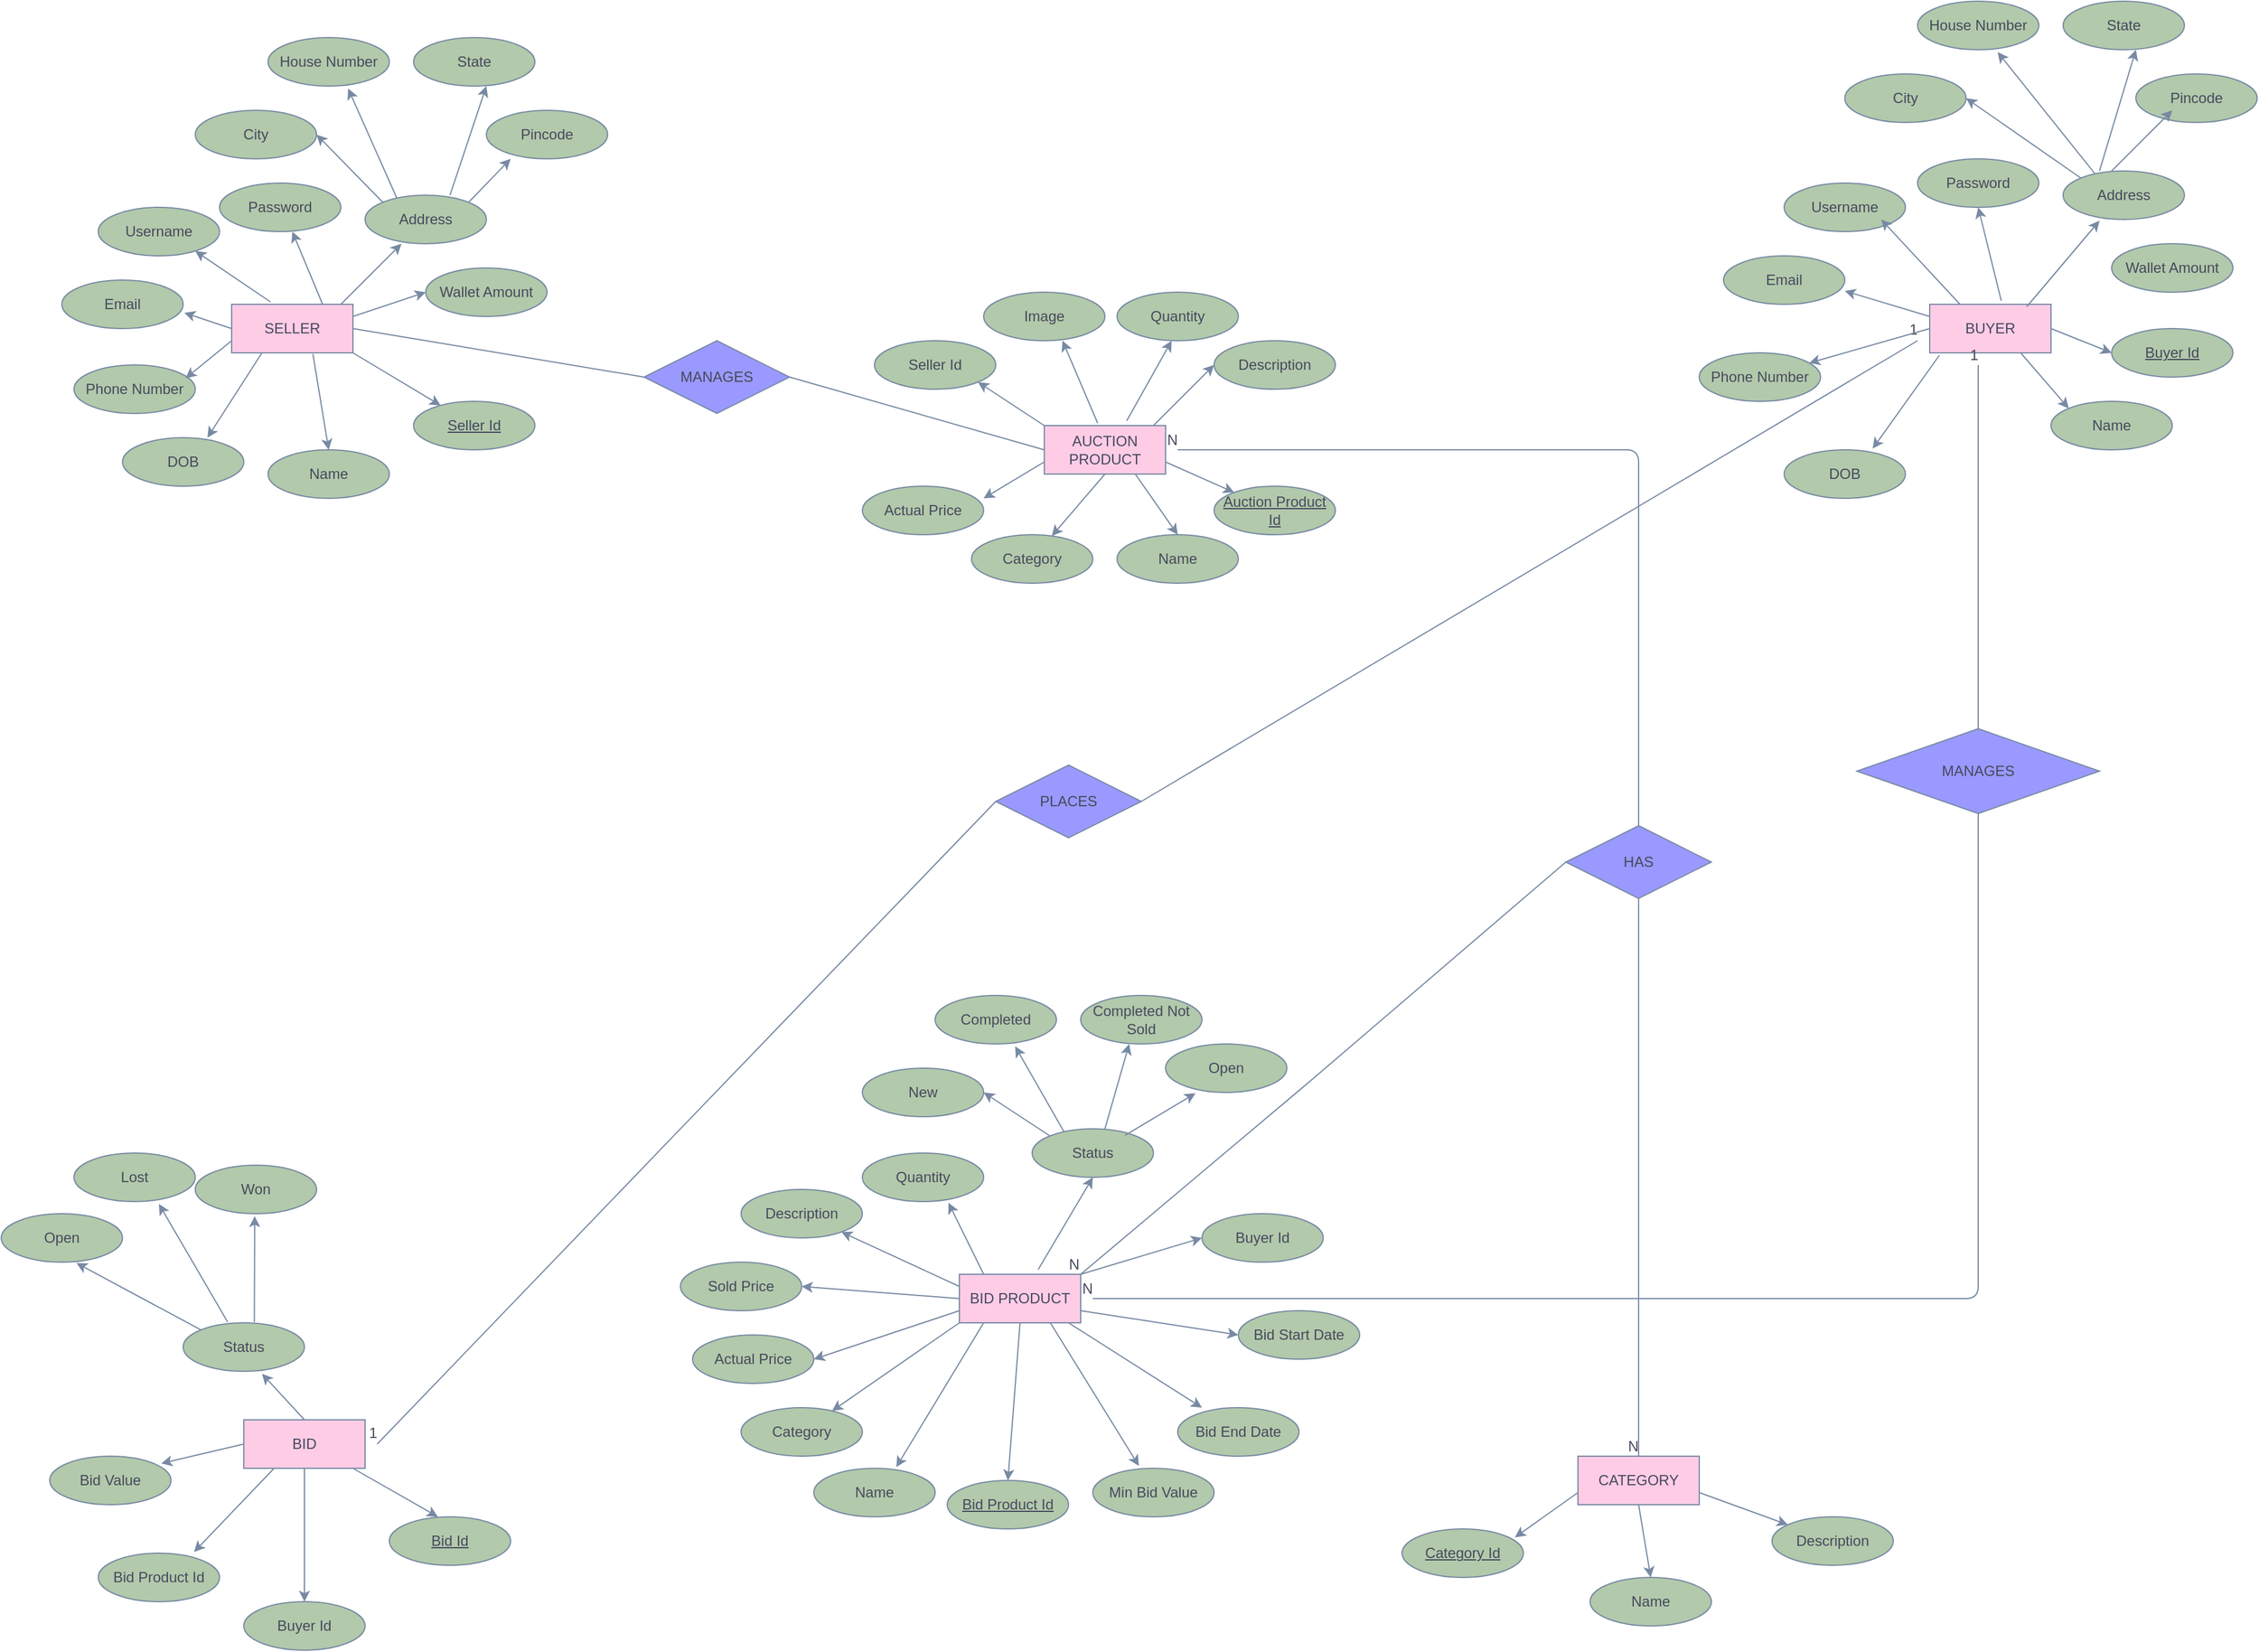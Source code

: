 <mxfile version="13.7.9" type="device"><diagram id="xV_TQxiCGjdEeiXR3uKN" name="Page-1"><mxGraphModel dx="2893" dy="2600" grid="1" gridSize="10" guides="1" tooltips="1" connect="1" arrows="1" fold="1" page="1" pageScale="1" pageWidth="850" pageHeight="1100" math="0" shadow="0"><root><mxCell id="0"/><mxCell id="1" parent="0"/><mxCell id="6qduUllvhGyBn0qqhNt3-1" style="edgeStyle=orthogonalEdgeStyle;orthogonalLoop=1;jettySize=auto;html=1;exitX=0.5;exitY=1;exitDx=0;exitDy=0;strokeColor=#788AA3;fontColor=#46495D;" parent="1" edge="1"><mxGeometry relative="1" as="geometry"><mxPoint x="390" y="100" as="sourcePoint"/><mxPoint x="390" y="100" as="targetPoint"/></mxGeometry></mxCell><mxCell id="-B9w-OdtEy978ImY3qJP-1" value="SELLER" style="whiteSpace=wrap;html=1;align=center;fillColor=#FFCCE6;strokeColor=#788AA3;fontColor=#46495D;" parent="1" vertex="1"><mxGeometry x="210" y="120" width="100" height="40" as="geometry"/></mxCell><mxCell id="-B9w-OdtEy978ImY3qJP-6" value="Seller Id" style="ellipse;whiteSpace=wrap;html=1;align=center;fontStyle=4;fillColor=#B2C9AB;strokeColor=#788AA3;fontColor=#46495D;" parent="1" vertex="1"><mxGeometry x="360" y="200" width="100" height="40" as="geometry"/></mxCell><mxCell id="-B9w-OdtEy978ImY3qJP-7" value="Name" style="ellipse;whiteSpace=wrap;html=1;align=center;fillColor=#B2C9AB;strokeColor=#788AA3;fontColor=#46495D;" parent="1" vertex="1"><mxGeometry x="240" y="240" width="100" height="40" as="geometry"/></mxCell><mxCell id="-B9w-OdtEy978ImY3qJP-8" value="DOB" style="ellipse;whiteSpace=wrap;html=1;align=center;fillColor=#B2C9AB;strokeColor=#788AA3;fontColor=#46495D;" parent="1" vertex="1"><mxGeometry x="120" y="230" width="100" height="40" as="geometry"/></mxCell><mxCell id="-B9w-OdtEy978ImY3qJP-10" value="Username" style="ellipse;whiteSpace=wrap;html=1;align=center;fillColor=#B2C9AB;strokeColor=#788AA3;fontColor=#46495D;" parent="1" vertex="1"><mxGeometry x="100" y="40" width="100" height="40" as="geometry"/></mxCell><mxCell id="-B9w-OdtEy978ImY3qJP-11" value="Password" style="ellipse;whiteSpace=wrap;html=1;align=center;fillColor=#B2C9AB;strokeColor=#788AA3;fontColor=#46495D;" parent="1" vertex="1"><mxGeometry x="200" y="20" width="100" height="40" as="geometry"/></mxCell><mxCell id="-B9w-OdtEy978ImY3qJP-12" value="Address" style="ellipse;whiteSpace=wrap;html=1;align=center;fillColor=#B2C9AB;strokeColor=#788AA3;fontColor=#46495D;" parent="1" vertex="1"><mxGeometry x="320" y="30" width="100" height="40" as="geometry"/></mxCell><mxCell id="-B9w-OdtEy978ImY3qJP-14" value="Phone Number" style="ellipse;whiteSpace=wrap;html=1;align=center;fillColor=#B2C9AB;strokeColor=#788AA3;fontColor=#46495D;" parent="1" vertex="1"><mxGeometry x="80" y="170" width="100" height="40" as="geometry"/></mxCell><mxCell id="-B9w-OdtEy978ImY3qJP-15" value="Email" style="ellipse;whiteSpace=wrap;html=1;align=center;fillColor=#B2C9AB;strokeColor=#788AA3;fontColor=#46495D;" parent="1" vertex="1"><mxGeometry x="70" y="100" width="100" height="40" as="geometry"/></mxCell><mxCell id="-B9w-OdtEy978ImY3qJP-16" value="Wallet Amount" style="ellipse;whiteSpace=wrap;html=1;align=center;fillColor=#B2C9AB;strokeColor=#788AA3;fontColor=#46495D;" parent="1" vertex="1"><mxGeometry x="370" y="90" width="100" height="40" as="geometry"/></mxCell><mxCell id="-B9w-OdtEy978ImY3qJP-17" value="House Number" style="ellipse;whiteSpace=wrap;html=1;align=center;fillColor=#B2C9AB;strokeColor=#788AA3;fontColor=#46495D;" parent="1" vertex="1"><mxGeometry x="240" y="-100" width="100" height="40" as="geometry"/></mxCell><mxCell id="-B9w-OdtEy978ImY3qJP-18" value="State" style="ellipse;whiteSpace=wrap;html=1;align=center;fillColor=#B2C9AB;strokeColor=#788AA3;fontColor=#46495D;" parent="1" vertex="1"><mxGeometry x="360" y="-100" width="100" height="40" as="geometry"/></mxCell><mxCell id="-B9w-OdtEy978ImY3qJP-19" value="City" style="ellipse;whiteSpace=wrap;html=1;align=center;fillColor=#B2C9AB;strokeColor=#788AA3;fontColor=#46495D;" parent="1" vertex="1"><mxGeometry x="180" y="-40" width="100" height="40" as="geometry"/></mxCell><mxCell id="-B9w-OdtEy978ImY3qJP-20" value="Pincode" style="ellipse;whiteSpace=wrap;html=1;align=center;fillColor=#B2C9AB;strokeColor=#788AA3;fontColor=#46495D;" parent="1" vertex="1"><mxGeometry x="420" y="-40" width="100" height="40" as="geometry"/></mxCell><mxCell id="-B9w-OdtEy978ImY3qJP-30" value="" style="endArrow=classic;html=1;exitX=1;exitY=0;exitDx=0;exitDy=0;strokeColor=#788AA3;fontColor=#46495D;" parent="1" edge="1" source="-B9w-OdtEy978ImY3qJP-12"><mxGeometry width="50" height="50" relative="1" as="geometry"><mxPoint x="400" y="40" as="sourcePoint"/><mxPoint x="440" as="targetPoint"/></mxGeometry></mxCell><mxCell id="-B9w-OdtEy978ImY3qJP-31" value="" style="endArrow=classic;html=1;strokeColor=#788AA3;fontColor=#46495D;" parent="1" edge="1"><mxGeometry width="50" height="50" relative="1" as="geometry"><mxPoint x="390" y="30" as="sourcePoint"/><mxPoint x="420" y="-60" as="targetPoint"/></mxGeometry></mxCell><mxCell id="-B9w-OdtEy978ImY3qJP-32" value="" style="endArrow=classic;html=1;exitX=0.26;exitY=0.05;exitDx=0;exitDy=0;exitPerimeter=0;entryX=0.66;entryY=1.05;entryDx=0;entryDy=0;entryPerimeter=0;strokeColor=#788AA3;fontColor=#46495D;" parent="1" source="-B9w-OdtEy978ImY3qJP-12" target="-B9w-OdtEy978ImY3qJP-17" edge="1"><mxGeometry width="50" height="50" relative="1" as="geometry"><mxPoint x="330" y="40" as="sourcePoint"/><mxPoint x="380" y="-10" as="targetPoint"/></mxGeometry></mxCell><mxCell id="-B9w-OdtEy978ImY3qJP-34" value="" style="endArrow=classic;html=1;exitX=0;exitY=0;exitDx=0;exitDy=0;entryX=1;entryY=0.5;entryDx=0;entryDy=0;strokeColor=#788AA3;fontColor=#46495D;" parent="1" source="-B9w-OdtEy978ImY3qJP-12" target="-B9w-OdtEy978ImY3qJP-19" edge="1"><mxGeometry width="50" height="50" relative="1" as="geometry"><mxPoint x="270" y="70" as="sourcePoint"/><mxPoint x="320" y="20" as="targetPoint"/></mxGeometry></mxCell><mxCell id="-B9w-OdtEy978ImY3qJP-197" style="edgeStyle=orthogonalEdgeStyle;orthogonalLoop=1;jettySize=auto;html=1;exitX=0.5;exitY=1;exitDx=0;exitDy=0;strokeColor=#788AA3;fontColor=#46495D;" parent="1" edge="1"><mxGeometry relative="1" as="geometry"><mxPoint x="1030" y="150" as="sourcePoint"/><mxPoint x="1030" y="150" as="targetPoint"/></mxGeometry></mxCell><mxCell id="-B9w-OdtEy978ImY3qJP-198" value="AUCTION PRODUCT" style="whiteSpace=wrap;html=1;align=center;fillColor=#FFCCE6;strokeColor=#788AA3;fontColor=#46495D;" parent="1" vertex="1"><mxGeometry x="880" y="220" width="100" height="40" as="geometry"/></mxCell><mxCell id="-B9w-OdtEy978ImY3qJP-203" value="Auction Product Id" style="ellipse;whiteSpace=wrap;html=1;align=center;fontStyle=4;fillColor=#B2C9AB;strokeColor=#788AA3;fontColor=#46495D;" parent="1" vertex="1"><mxGeometry x="1020" y="270" width="100" height="40" as="geometry"/></mxCell><mxCell id="-B9w-OdtEy978ImY3qJP-204" value="Name" style="ellipse;whiteSpace=wrap;html=1;align=center;fillColor=#B2C9AB;strokeColor=#788AA3;fontColor=#46495D;" parent="1" vertex="1"><mxGeometry x="940" y="310" width="100" height="40" as="geometry"/></mxCell><mxCell id="-B9w-OdtEy978ImY3qJP-205" value="Category" style="ellipse;whiteSpace=wrap;html=1;align=center;fillColor=#B2C9AB;strokeColor=#788AA3;fontColor=#46495D;" parent="1" vertex="1"><mxGeometry x="820" y="310" width="100" height="40" as="geometry"/></mxCell><mxCell id="-B9w-OdtEy978ImY3qJP-206" value="Image" style="ellipse;whiteSpace=wrap;html=1;align=center;fillColor=#B2C9AB;strokeColor=#788AA3;fontColor=#46495D;" parent="1" vertex="1"><mxGeometry x="830" y="110" width="100" height="40" as="geometry"/></mxCell><mxCell id="-B9w-OdtEy978ImY3qJP-207" value="Quantity" style="ellipse;whiteSpace=wrap;html=1;align=center;fillColor=#B2C9AB;strokeColor=#788AA3;fontColor=#46495D;" parent="1" vertex="1"><mxGeometry x="940" y="110" width="100" height="40" as="geometry"/></mxCell><mxCell id="-B9w-OdtEy978ImY3qJP-208" value="Description" style="ellipse;whiteSpace=wrap;html=1;align=center;fillColor=#B2C9AB;strokeColor=#788AA3;fontColor=#46495D;" parent="1" vertex="1"><mxGeometry x="1020" y="150" width="100" height="40" as="geometry"/></mxCell><mxCell id="-B9w-OdtEy978ImY3qJP-209" value="Actual Price" style="ellipse;whiteSpace=wrap;html=1;align=center;fillColor=#B2C9AB;strokeColor=#788AA3;fontColor=#46495D;" parent="1" vertex="1"><mxGeometry x="730" y="270" width="100" height="40" as="geometry"/></mxCell><mxCell id="-B9w-OdtEy978ImY3qJP-210" value="Seller Id" style="ellipse;whiteSpace=wrap;html=1;align=center;fillColor=#B2C9AB;strokeColor=#788AA3;fontColor=#46495D;" parent="1" vertex="1"><mxGeometry x="740" y="150" width="100" height="40" as="geometry"/></mxCell><mxCell id="-B9w-OdtEy978ImY3qJP-266" style="edgeStyle=orthogonalEdgeStyle;orthogonalLoop=1;jettySize=auto;html=1;exitX=0.5;exitY=1;exitDx=0;exitDy=0;strokeColor=#788AA3;fontColor=#46495D;" parent="1" edge="1"><mxGeometry relative="1" as="geometry"><mxPoint x="340" y="970" as="sourcePoint"/><mxPoint x="340" y="970" as="targetPoint"/></mxGeometry></mxCell><mxCell id="-B9w-OdtEy978ImY3qJP-267" value="BID" style="whiteSpace=wrap;html=1;align=center;fillColor=#FFCCE6;strokeColor=#788AA3;fontColor=#46495D;" parent="1" vertex="1"><mxGeometry x="220" y="1040" width="100" height="40" as="geometry"/></mxCell><mxCell id="-B9w-OdtEy978ImY3qJP-272" value="Bid Id" style="ellipse;whiteSpace=wrap;html=1;align=center;fontStyle=4;fillColor=#B2C9AB;strokeColor=#788AA3;fontColor=#46495D;" parent="1" vertex="1"><mxGeometry x="340" y="1120" width="100" height="40" as="geometry"/></mxCell><mxCell id="-B9w-OdtEy978ImY3qJP-273" value="Buyer Id" style="ellipse;whiteSpace=wrap;html=1;align=center;fillColor=#B2C9AB;strokeColor=#788AA3;fontColor=#46495D;" parent="1" vertex="1"><mxGeometry x="220" y="1190" width="100" height="40" as="geometry"/></mxCell><mxCell id="-B9w-OdtEy978ImY3qJP-274" value="Bid Product Id" style="ellipse;whiteSpace=wrap;html=1;align=center;fillColor=#B2C9AB;strokeColor=#788AA3;fontColor=#46495D;" parent="1" vertex="1"><mxGeometry x="100" y="1150" width="100" height="40" as="geometry"/></mxCell><mxCell id="-B9w-OdtEy978ImY3qJP-277" value="Status" style="ellipse;whiteSpace=wrap;html=1;align=center;fillColor=#B2C9AB;strokeColor=#788AA3;fontColor=#46495D;" parent="1" vertex="1"><mxGeometry x="170" y="960" width="100" height="40" as="geometry"/></mxCell><mxCell id="-B9w-OdtEy978ImY3qJP-278" value="Bid Value" style="ellipse;whiteSpace=wrap;html=1;align=center;fillColor=#B2C9AB;strokeColor=#788AA3;fontColor=#46495D;" parent="1" vertex="1"><mxGeometry x="60" y="1070" width="100" height="40" as="geometry"/></mxCell><mxCell id="-B9w-OdtEy978ImY3qJP-281" value="Lost" style="ellipse;whiteSpace=wrap;html=1;align=center;fillColor=#B2C9AB;strokeColor=#788AA3;fontColor=#46495D;" parent="1" vertex="1"><mxGeometry x="80" y="820" width="100" height="40" as="geometry"/></mxCell><mxCell id="-B9w-OdtEy978ImY3qJP-282" value="Won" style="ellipse;whiteSpace=wrap;html=1;align=center;fillColor=#B2C9AB;strokeColor=#788AA3;fontColor=#46495D;" parent="1" vertex="1"><mxGeometry x="180" y="830" width="100" height="40" as="geometry"/></mxCell><mxCell id="-B9w-OdtEy978ImY3qJP-283" value="Open" style="ellipse;whiteSpace=wrap;html=1;align=center;fillColor=#B2C9AB;strokeColor=#788AA3;fontColor=#46495D;" parent="1" vertex="1"><mxGeometry x="20" y="870" width="100" height="40" as="geometry"/></mxCell><mxCell id="-B9w-OdtEy978ImY3qJP-286" value="" style="endArrow=classic;html=1;exitX=0.587;exitY=-0.017;exitDx=0;exitDy=0;exitPerimeter=0;strokeColor=#788AA3;fontColor=#46495D;" parent="1" source="-B9w-OdtEy978ImY3qJP-277" edge="1"><mxGeometry width="50" height="50" relative="1" as="geometry"><mxPoint x="170" y="960" as="sourcePoint"/><mxPoint x="229" y="872" as="targetPoint"/></mxGeometry></mxCell><mxCell id="-B9w-OdtEy978ImY3qJP-287" value="" style="endArrow=classic;html=1;exitX=0.367;exitY=-0.017;exitDx=0;exitDy=0;exitPerimeter=0;entryX=0.7;entryY=1.05;entryDx=0;entryDy=0;entryPerimeter=0;strokeColor=#788AA3;fontColor=#46495D;" parent="1" source="-B9w-OdtEy978ImY3qJP-277" target="-B9w-OdtEy978ImY3qJP-281" edge="1"><mxGeometry width="50" height="50" relative="1" as="geometry"><mxPoint x="280" y="910" as="sourcePoint"/><mxPoint x="136" y="862" as="targetPoint"/><Array as="points"/></mxGeometry></mxCell><mxCell id="-B9w-OdtEy978ImY3qJP-288" value="" style="endArrow=classic;html=1;exitX=0;exitY=0;exitDx=0;exitDy=0;entryX=0.62;entryY=1.017;entryDx=0;entryDy=0;entryPerimeter=0;strokeColor=#788AA3;fontColor=#46495D;" parent="1" source="-B9w-OdtEy978ImY3qJP-277" target="-B9w-OdtEy978ImY3qJP-283" edge="1"><mxGeometry width="50" height="50" relative="1" as="geometry"><mxPoint x="220" y="940" as="sourcePoint"/><mxPoint x="270" y="890" as="targetPoint"/></mxGeometry></mxCell><mxCell id="-B9w-OdtEy978ImY3qJP-289" style="edgeStyle=orthogonalEdgeStyle;orthogonalLoop=1;jettySize=auto;html=1;exitX=0.5;exitY=1;exitDx=0;exitDy=0;strokeColor=#788AA3;fontColor=#46495D;" parent="1" edge="1"><mxGeometry relative="1" as="geometry"><mxPoint x="940" y="890" as="sourcePoint"/><mxPoint x="940" y="890" as="targetPoint"/></mxGeometry></mxCell><mxCell id="-B9w-OdtEy978ImY3qJP-290" value="BID PRODUCT" style="whiteSpace=wrap;html=1;align=center;fillColor=#FFCCE6;strokeColor=#788AA3;fontColor=#46495D;" parent="1" vertex="1"><mxGeometry x="810" y="920" width="100" height="40" as="geometry"/></mxCell><mxCell id="-B9w-OdtEy978ImY3qJP-292" value="Bid End Date" style="ellipse;whiteSpace=wrap;html=1;align=center;fillColor=#B2C9AB;strokeColor=#788AA3;fontColor=#46495D;" parent="1" vertex="1"><mxGeometry x="990" y="1030" width="100" height="40" as="geometry"/></mxCell><mxCell id="-B9w-OdtEy978ImY3qJP-294" value="Bid Start Date" style="ellipse;whiteSpace=wrap;html=1;align=center;fillColor=#B2C9AB;strokeColor=#788AA3;fontColor=#46495D;" parent="1" vertex="1"><mxGeometry x="1040" y="950" width="100" height="40" as="geometry"/></mxCell><mxCell id="-B9w-OdtEy978ImY3qJP-295" value="Bid Product Id" style="ellipse;whiteSpace=wrap;html=1;align=center;fontStyle=4;fillColor=#B2C9AB;strokeColor=#788AA3;fontColor=#46495D;" parent="1" vertex="1"><mxGeometry x="800" y="1090" width="100" height="40" as="geometry"/></mxCell><mxCell id="-B9w-OdtEy978ImY3qJP-296" value="Name" style="ellipse;whiteSpace=wrap;html=1;align=center;fillColor=#B2C9AB;strokeColor=#788AA3;fontColor=#46495D;" parent="1" vertex="1"><mxGeometry x="690" y="1080" width="100" height="40" as="geometry"/></mxCell><mxCell id="-B9w-OdtEy978ImY3qJP-297" value="Category" style="ellipse;whiteSpace=wrap;html=1;align=center;fillColor=#B2C9AB;strokeColor=#788AA3;fontColor=#46495D;" parent="1" vertex="1"><mxGeometry x="630" y="1030" width="100" height="40" as="geometry"/></mxCell><mxCell id="-B9w-OdtEy978ImY3qJP-298" value="Description" style="ellipse;whiteSpace=wrap;html=1;align=center;fillColor=#B2C9AB;strokeColor=#788AA3;fontColor=#46495D;" parent="1" vertex="1"><mxGeometry x="630" y="850" width="100" height="40" as="geometry"/></mxCell><mxCell id="-B9w-OdtEy978ImY3qJP-299" value="Quantity" style="ellipse;whiteSpace=wrap;html=1;align=center;fillColor=#B2C9AB;strokeColor=#788AA3;fontColor=#46495D;" parent="1" vertex="1"><mxGeometry x="730" y="820" width="100" height="40" as="geometry"/></mxCell><mxCell id="-B9w-OdtEy978ImY3qJP-300" value="Status" style="ellipse;whiteSpace=wrap;html=1;align=center;fillColor=#B2C9AB;strokeColor=#788AA3;fontColor=#46495D;" parent="1" vertex="1"><mxGeometry x="870" y="800" width="100" height="40" as="geometry"/></mxCell><mxCell id="-B9w-OdtEy978ImY3qJP-301" value="Actual Price" style="ellipse;whiteSpace=wrap;html=1;align=center;fillColor=#B2C9AB;strokeColor=#788AA3;fontColor=#46495D;" parent="1" vertex="1"><mxGeometry x="590" y="970" width="100" height="40" as="geometry"/></mxCell><mxCell id="-B9w-OdtEy978ImY3qJP-302" value="Sold Price" style="ellipse;whiteSpace=wrap;html=1;align=center;fillColor=#B2C9AB;strokeColor=#788AA3;fontColor=#46495D;" parent="1" vertex="1"><mxGeometry x="580" y="910" width="100" height="40" as="geometry"/></mxCell><mxCell id="-B9w-OdtEy978ImY3qJP-303" value="Buyer Id" style="ellipse;whiteSpace=wrap;html=1;align=center;fillColor=#B2C9AB;strokeColor=#788AA3;fontColor=#46495D;" parent="1" vertex="1"><mxGeometry x="1010" y="870" width="100" height="40" as="geometry"/></mxCell><mxCell id="-B9w-OdtEy978ImY3qJP-304" value="Completed" style="ellipse;whiteSpace=wrap;html=1;align=center;fillColor=#B2C9AB;strokeColor=#788AA3;fontColor=#46495D;" parent="1" vertex="1"><mxGeometry x="790" y="690" width="100" height="40" as="geometry"/></mxCell><mxCell id="-B9w-OdtEy978ImY3qJP-305" value="Completed Not Sold" style="ellipse;whiteSpace=wrap;html=1;align=center;fillColor=#B2C9AB;strokeColor=#788AA3;fontColor=#46495D;" parent="1" vertex="1"><mxGeometry x="910" y="690" width="100" height="40" as="geometry"/></mxCell><mxCell id="-B9w-OdtEy978ImY3qJP-306" value="New" style="ellipse;whiteSpace=wrap;html=1;align=center;fillColor=#B2C9AB;strokeColor=#788AA3;fontColor=#46495D;" parent="1" vertex="1"><mxGeometry x="730" y="750" width="100" height="40" as="geometry"/></mxCell><mxCell id="-B9w-OdtEy978ImY3qJP-307" value="Open" style="ellipse;whiteSpace=wrap;html=1;align=center;fillColor=#B2C9AB;strokeColor=#788AA3;fontColor=#46495D;" parent="1" vertex="1"><mxGeometry x="980" y="730" width="100" height="40" as="geometry"/></mxCell><mxCell id="-B9w-OdtEy978ImY3qJP-310" value="" style="endArrow=classic;html=1;exitX=0.26;exitY=0.05;exitDx=0;exitDy=0;exitPerimeter=0;entryX=0.66;entryY=1.05;entryDx=0;entryDy=0;entryPerimeter=0;strokeColor=#788AA3;fontColor=#46495D;" parent="1" source="-B9w-OdtEy978ImY3qJP-300" target="-B9w-OdtEy978ImY3qJP-304" edge="1"><mxGeometry width="50" height="50" relative="1" as="geometry"><mxPoint x="880" y="830" as="sourcePoint"/><mxPoint x="930" y="780" as="targetPoint"/></mxGeometry></mxCell><mxCell id="-B9w-OdtEy978ImY3qJP-311" value="" style="endArrow=classic;html=1;exitX=0;exitY=0;exitDx=0;exitDy=0;entryX=1;entryY=0.5;entryDx=0;entryDy=0;strokeColor=#788AA3;fontColor=#46495D;" parent="1" source="-B9w-OdtEy978ImY3qJP-300" target="-B9w-OdtEy978ImY3qJP-306" edge="1"><mxGeometry width="50" height="50" relative="1" as="geometry"><mxPoint x="820" y="860" as="sourcePoint"/><mxPoint x="870" y="810" as="targetPoint"/></mxGeometry></mxCell><mxCell id="-B9w-OdtEy978ImY3qJP-335" style="edgeStyle=orthogonalEdgeStyle;orthogonalLoop=1;jettySize=auto;html=1;exitX=0.5;exitY=1;exitDx=0;exitDy=0;strokeColor=#788AA3;fontColor=#46495D;" parent="1" edge="1"><mxGeometry relative="1" as="geometry"><mxPoint x="1680" y="900" as="sourcePoint"/><mxPoint x="1680" y="900" as="targetPoint"/></mxGeometry></mxCell><mxCell id="-B9w-OdtEy978ImY3qJP-336" value="CATEGORY" style="whiteSpace=wrap;html=1;align=center;fillColor=#FFCCE6;strokeColor=#788AA3;fontColor=#46495D;" parent="1" vertex="1"><mxGeometry x="1320" y="1070" width="100" height="40" as="geometry"/></mxCell><mxCell id="-B9w-OdtEy978ImY3qJP-341" value="Category Id" style="ellipse;whiteSpace=wrap;html=1;align=center;fontStyle=4;fillColor=#B2C9AB;strokeColor=#788AA3;fontColor=#46495D;" parent="1" vertex="1"><mxGeometry x="1175" y="1130" width="100" height="40" as="geometry"/></mxCell><mxCell id="-B9w-OdtEy978ImY3qJP-342" value="Name" style="ellipse;whiteSpace=wrap;html=1;align=center;fillColor=#B2C9AB;strokeColor=#788AA3;fontColor=#46495D;" parent="1" vertex="1"><mxGeometry x="1330" y="1170" width="100" height="40" as="geometry"/></mxCell><mxCell id="-B9w-OdtEy978ImY3qJP-343" value="Description" style="ellipse;whiteSpace=wrap;html=1;align=center;fillColor=#B2C9AB;strokeColor=#788AA3;fontColor=#46495D;" parent="1" vertex="1"><mxGeometry x="1480" y="1120" width="100" height="40" as="geometry"/></mxCell><mxCell id="-B9w-OdtEy978ImY3qJP-473" style="edgeStyle=orthogonalEdgeStyle;orthogonalLoop=1;jettySize=auto;html=1;exitX=0.5;exitY=1;exitDx=0;exitDy=0;strokeColor=#788AA3;fontColor=#46495D;" parent="1" edge="1"><mxGeometry relative="1" as="geometry"><mxPoint x="1750" y="70" as="sourcePoint"/><mxPoint x="1750" y="70" as="targetPoint"/></mxGeometry></mxCell><mxCell id="-B9w-OdtEy978ImY3qJP-474" value="BUYER" style="whiteSpace=wrap;html=1;align=center;fillColor=#FFCCE6;strokeColor=#788AA3;fontColor=#46495D;" parent="1" vertex="1"><mxGeometry x="1610" y="120" width="100" height="40" as="geometry"/></mxCell><mxCell id="-B9w-OdtEy978ImY3qJP-479" value="Buyer Id" style="ellipse;whiteSpace=wrap;html=1;align=center;fontStyle=4;fillColor=#B2C9AB;strokeColor=#788AA3;fontColor=#46495D;" parent="1" vertex="1"><mxGeometry x="1760" y="140" width="100" height="40" as="geometry"/></mxCell><mxCell id="-B9w-OdtEy978ImY3qJP-480" value="Name" style="ellipse;whiteSpace=wrap;html=1;align=center;fillColor=#B2C9AB;strokeColor=#788AA3;fontColor=#46495D;" parent="1" vertex="1"><mxGeometry x="1710" y="200" width="100" height="40" as="geometry"/></mxCell><mxCell id="-B9w-OdtEy978ImY3qJP-481" value="DOB" style="ellipse;whiteSpace=wrap;html=1;align=center;fillColor=#B2C9AB;strokeColor=#788AA3;fontColor=#46495D;" parent="1" vertex="1"><mxGeometry x="1490" y="240" width="100" height="40" as="geometry"/></mxCell><mxCell id="-B9w-OdtEy978ImY3qJP-482" value="Username" style="ellipse;whiteSpace=wrap;html=1;align=center;fillColor=#B2C9AB;strokeColor=#788AA3;fontColor=#46495D;" parent="1" vertex="1"><mxGeometry x="1490" y="20" width="100" height="40" as="geometry"/></mxCell><mxCell id="-B9w-OdtEy978ImY3qJP-483" value="Password" style="ellipse;whiteSpace=wrap;html=1;align=center;fillColor=#B2C9AB;strokeColor=#788AA3;fontColor=#46495D;" parent="1" vertex="1"><mxGeometry x="1600" width="100" height="40" as="geometry"/></mxCell><mxCell id="-B9w-OdtEy978ImY3qJP-484" value="Address" style="ellipse;whiteSpace=wrap;html=1;align=center;fillColor=#B2C9AB;strokeColor=#788AA3;fontColor=#46495D;" parent="1" vertex="1"><mxGeometry x="1720" y="10" width="100" height="40" as="geometry"/></mxCell><mxCell id="-B9w-OdtEy978ImY3qJP-485" value="Phone Number" style="ellipse;whiteSpace=wrap;html=1;align=center;fillColor=#B2C9AB;strokeColor=#788AA3;fontColor=#46495D;" parent="1" vertex="1"><mxGeometry x="1420" y="160" width="100" height="40" as="geometry"/></mxCell><mxCell id="-B9w-OdtEy978ImY3qJP-486" value="Email" style="ellipse;whiteSpace=wrap;html=1;align=center;fillColor=#B2C9AB;strokeColor=#788AA3;fontColor=#46495D;" parent="1" vertex="1"><mxGeometry x="1440" y="80" width="100" height="40" as="geometry"/></mxCell><mxCell id="-B9w-OdtEy978ImY3qJP-487" value="Wallet Amount" style="ellipse;whiteSpace=wrap;html=1;align=center;fillColor=#B2C9AB;strokeColor=#788AA3;fontColor=#46495D;" parent="1" vertex="1"><mxGeometry x="1760" y="70" width="100" height="40" as="geometry"/></mxCell><mxCell id="-B9w-OdtEy978ImY3qJP-488" value="House Number" style="ellipse;whiteSpace=wrap;html=1;align=center;fillColor=#B2C9AB;strokeColor=#788AA3;fontColor=#46495D;" parent="1" vertex="1"><mxGeometry x="1600" y="-130" width="100" height="40" as="geometry"/></mxCell><mxCell id="-B9w-OdtEy978ImY3qJP-489" value="State" style="ellipse;whiteSpace=wrap;html=1;align=center;fillColor=#B2C9AB;strokeColor=#788AA3;fontColor=#46495D;" parent="1" vertex="1"><mxGeometry x="1720" y="-130" width="100" height="40" as="geometry"/></mxCell><mxCell id="-B9w-OdtEy978ImY3qJP-490" value="City" style="ellipse;whiteSpace=wrap;html=1;align=center;fillColor=#B2C9AB;strokeColor=#788AA3;fontColor=#46495D;" parent="1" vertex="1"><mxGeometry x="1540" y="-70" width="100" height="40" as="geometry"/></mxCell><mxCell id="-B9w-OdtEy978ImY3qJP-491" value="Pincode" style="ellipse;whiteSpace=wrap;html=1;align=center;fillColor=#B2C9AB;strokeColor=#788AA3;fontColor=#46495D;" parent="1" vertex="1"><mxGeometry x="1780" y="-70" width="100" height="40" as="geometry"/></mxCell><mxCell id="-B9w-OdtEy978ImY3qJP-492" value="" style="endArrow=classic;html=1;strokeColor=#788AA3;fontColor=#46495D;" parent="1" edge="1"><mxGeometry width="50" height="50" relative="1" as="geometry"><mxPoint x="1760" y="10" as="sourcePoint"/><mxPoint x="1810" y="-40" as="targetPoint"/></mxGeometry></mxCell><mxCell id="-B9w-OdtEy978ImY3qJP-493" value="" style="endArrow=classic;html=1;strokeColor=#788AA3;fontColor=#46495D;" parent="1" edge="1"><mxGeometry width="50" height="50" relative="1" as="geometry"><mxPoint x="1750" y="10" as="sourcePoint"/><mxPoint x="1780" y="-90" as="targetPoint"/></mxGeometry></mxCell><mxCell id="-B9w-OdtEy978ImY3qJP-494" value="" style="endArrow=classic;html=1;exitX=0.26;exitY=0.05;exitDx=0;exitDy=0;exitPerimeter=0;entryX=0.66;entryY=1.05;entryDx=0;entryDy=0;entryPerimeter=0;strokeColor=#788AA3;fontColor=#46495D;" parent="1" source="-B9w-OdtEy978ImY3qJP-484" target="-B9w-OdtEy978ImY3qJP-488" edge="1"><mxGeometry width="50" height="50" relative="1" as="geometry"><mxPoint x="1690" y="10" as="sourcePoint"/><mxPoint x="1740" y="-40" as="targetPoint"/></mxGeometry></mxCell><mxCell id="-B9w-OdtEy978ImY3qJP-495" value="" style="endArrow=classic;html=1;exitX=0;exitY=0;exitDx=0;exitDy=0;entryX=1;entryY=0.5;entryDx=0;entryDy=0;strokeColor=#788AA3;fontColor=#46495D;" parent="1" source="-B9w-OdtEy978ImY3qJP-484" target="-B9w-OdtEy978ImY3qJP-490" edge="1"><mxGeometry width="50" height="50" relative="1" as="geometry"><mxPoint x="1630" y="40" as="sourcePoint"/><mxPoint x="1680" y="-10" as="targetPoint"/></mxGeometry></mxCell><mxCell id="-B9w-OdtEy978ImY3qJP-496" value="Min Bid Value" style="ellipse;whiteSpace=wrap;html=1;align=center;fillColor=#B2C9AB;strokeColor=#788AA3;fontColor=#46495D;" parent="1" vertex="1"><mxGeometry x="920" y="1080" width="100" height="40" as="geometry"/></mxCell><mxCell id="-B9w-OdtEy978ImY3qJP-499" value="" style="endArrow=classic;html=1;strokeColor=#788AA3;fontColor=#46495D;" parent="1" target="-B9w-OdtEy978ImY3qJP-305" edge="1"><mxGeometry width="50" height="50" relative="1" as="geometry"><mxPoint x="930" y="800" as="sourcePoint"/><mxPoint x="910" y="910" as="targetPoint"/><Array as="points"><mxPoint x="950" y="730"/></Array></mxGeometry></mxCell><mxCell id="-B9w-OdtEy978ImY3qJP-500" value="" style="endArrow=classic;html=1;entryX=0.247;entryY=1.017;entryDx=0;entryDy=0;entryPerimeter=0;exitX=0.767;exitY=0.133;exitDx=0;exitDy=0;exitPerimeter=0;strokeColor=#788AA3;fontColor=#46495D;" parent="1" source="-B9w-OdtEy978ImY3qJP-300" target="-B9w-OdtEy978ImY3qJP-307" edge="1"><mxGeometry width="50" height="50" relative="1" as="geometry"><mxPoint x="860" y="960" as="sourcePoint"/><mxPoint x="910" y="910" as="targetPoint"/></mxGeometry></mxCell><mxCell id="-B9w-OdtEy978ImY3qJP-502" value="MANAGES" style="shape=rhombus;perimeter=rhombusPerimeter;whiteSpace=wrap;html=1;align=center;fillColor=#9999FF;strokeColor=#788AA3;fontColor=#46495D;" parent="1" vertex="1"><mxGeometry x="550" y="150" width="120" height="60" as="geometry"/></mxCell><mxCell id="-B9w-OdtEy978ImY3qJP-503" value="PLACES" style="shape=rhombus;perimeter=rhombusPerimeter;whiteSpace=wrap;html=1;align=center;fillColor=#9999FF;strokeColor=#788AA3;fontColor=#46495D;" parent="1" vertex="1"><mxGeometry x="840" y="500" width="120" height="60" as="geometry"/></mxCell><mxCell id="-B9w-OdtEy978ImY3qJP-504" value="HAS" style="shape=rhombus;perimeter=rhombusPerimeter;whiteSpace=wrap;html=1;align=center;fillColor=#9999FF;strokeColor=#788AA3;fontColor=#46495D;" parent="1" vertex="1"><mxGeometry x="1310" y="550" width="120" height="60" as="geometry"/></mxCell><mxCell id="-B9w-OdtEy978ImY3qJP-505" value="MANAGES" style="shape=rhombus;perimeter=rhombusPerimeter;whiteSpace=wrap;html=1;align=center;fillColor=#9999FF;strokeColor=#788AA3;fontColor=#46495D;" parent="1" vertex="1"><mxGeometry x="1550" y="470" width="200" height="70" as="geometry"/></mxCell><mxCell id="zLFAb0lXUCfVrki0LANR-11" value="" style="endArrow=none;html=1;entryX=0;entryY=0.5;entryDx=0;entryDy=0;strokeColor=#788AA3;fontColor=#46495D;" edge="1" parent="1" target="-B9w-OdtEy978ImY3qJP-502"><mxGeometry relative="1" as="geometry"><mxPoint x="310" y="140" as="sourcePoint"/><mxPoint x="470" y="140" as="targetPoint"/></mxGeometry></mxCell><mxCell id="zLFAb0lXUCfVrki0LANR-13" value="" style="endArrow=none;html=1;exitX=1;exitY=0.5;exitDx=0;exitDy=0;exitPerimeter=0;entryX=0;entryY=0.5;entryDx=0;entryDy=0;strokeColor=#788AA3;fontColor=#46495D;" edge="1" parent="1" source="-B9w-OdtEy978ImY3qJP-502" target="-B9w-OdtEy978ImY3qJP-198"><mxGeometry relative="1" as="geometry"><mxPoint x="680" y="188.33" as="sourcePoint"/><mxPoint x="870" y="240" as="targetPoint"/></mxGeometry></mxCell><mxCell id="zLFAb0lXUCfVrki0LANR-21" value="" style="endArrow=none;html=1;exitX=0.5;exitY=1;exitDx=0;exitDy=0;strokeColor=#788AA3;fontColor=#46495D;" edge="1" parent="1" source="-B9w-OdtEy978ImY3qJP-505"><mxGeometry relative="1" as="geometry"><mxPoint x="1650" y="550" as="sourcePoint"/><mxPoint x="920" y="940" as="targetPoint"/><Array as="points"><mxPoint x="1650" y="940"/></Array></mxGeometry></mxCell><mxCell id="zLFAb0lXUCfVrki0LANR-22" value="N" style="resizable=0;html=1;align=right;verticalAlign=bottom;fillColor=#B2C9AB;strokeColor=#788AA3;fontColor=#46495D;" connectable="0" vertex="1" parent="zLFAb0lXUCfVrki0LANR-21"><mxGeometry x="1" relative="1" as="geometry"/></mxCell><mxCell id="zLFAb0lXUCfVrki0LANR-23" value="" style="endArrow=none;html=1;exitX=0.5;exitY=0;exitDx=0;exitDy=0;strokeColor=#788AA3;fontColor=#46495D;" edge="1" parent="1" source="-B9w-OdtEy978ImY3qJP-505"><mxGeometry relative="1" as="geometry"><mxPoint x="1260" y="190" as="sourcePoint"/><mxPoint x="1650" y="170" as="targetPoint"/></mxGeometry></mxCell><mxCell id="zLFAb0lXUCfVrki0LANR-24" value="1" style="resizable=0;html=1;align=right;verticalAlign=bottom;fillColor=#B2C9AB;strokeColor=#788AA3;fontColor=#46495D;" connectable="0" vertex="1" parent="zLFAb0lXUCfVrki0LANR-23"><mxGeometry x="1" relative="1" as="geometry"/></mxCell><mxCell id="zLFAb0lXUCfVrki0LANR-28" value="" style="endArrow=none;html=1;exitX=0;exitY=0.5;exitDx=0;exitDy=0;strokeColor=#788AA3;fontColor=#46495D;" edge="1" parent="1" source="-B9w-OdtEy978ImY3qJP-503"><mxGeometry relative="1" as="geometry"><mxPoint x="450" y="810" as="sourcePoint"/><mxPoint x="330" y="1060" as="targetPoint"/><Array as="points"><mxPoint x="580" y="800"/></Array></mxGeometry></mxCell><mxCell id="zLFAb0lXUCfVrki0LANR-29" value="1" style="resizable=0;html=1;align=right;verticalAlign=bottom;fillColor=#B2C9AB;strokeColor=#788AA3;fontColor=#46495D;" connectable="0" vertex="1" parent="zLFAb0lXUCfVrki0LANR-28"><mxGeometry x="1" relative="1" as="geometry"/></mxCell><mxCell id="zLFAb0lXUCfVrki0LANR-30" value="" style="endArrow=none;html=1;exitX=1;exitY=0.5;exitDx=0;exitDy=0;strokeColor=#788AA3;fontColor=#46495D;" edge="1" parent="1" source="-B9w-OdtEy978ImY3qJP-503"><mxGeometry relative="1" as="geometry"><mxPoint x="970" y="530" as="sourcePoint"/><mxPoint x="1600" y="150" as="targetPoint"/></mxGeometry></mxCell><mxCell id="zLFAb0lXUCfVrki0LANR-31" value="1" style="resizable=0;html=1;align=right;verticalAlign=bottom;fillColor=#B2C9AB;strokeColor=#788AA3;fontColor=#46495D;" connectable="0" vertex="1" parent="zLFAb0lXUCfVrki0LANR-30"><mxGeometry x="1" relative="1" as="geometry"/></mxCell><mxCell id="zLFAb0lXUCfVrki0LANR-32" value="" style="endArrow=none;html=1;entryX=0.5;entryY=0;entryDx=0;entryDy=0;strokeColor=#788AA3;fontColor=#46495D;" edge="1" parent="1" source="-B9w-OdtEy978ImY3qJP-504" target="-B9w-OdtEy978ImY3qJP-336"><mxGeometry relative="1" as="geometry"><mxPoint x="1140" y="750" as="sourcePoint"/><mxPoint x="1610" y="1060" as="targetPoint"/></mxGeometry></mxCell><mxCell id="zLFAb0lXUCfVrki0LANR-33" value="N" style="resizable=0;html=1;align=right;verticalAlign=bottom;fillColor=#B2C9AB;strokeColor=#788AA3;fontColor=#46495D;" connectable="0" vertex="1" parent="zLFAb0lXUCfVrki0LANR-32"><mxGeometry x="1" relative="1" as="geometry"/></mxCell><mxCell id="zLFAb0lXUCfVrki0LANR-40" value="" style="endArrow=none;html=1;exitX=0.5;exitY=0;exitDx=0;exitDy=0;strokeColor=#788AA3;fontColor=#46495D;" edge="1" parent="1" source="-B9w-OdtEy978ImY3qJP-504"><mxGeometry relative="1" as="geometry"><mxPoint x="1430" y="450" as="sourcePoint"/><mxPoint x="990" y="240" as="targetPoint"/><Array as="points"><mxPoint x="1370" y="240"/></Array></mxGeometry></mxCell><mxCell id="zLFAb0lXUCfVrki0LANR-41" value="N" style="resizable=0;html=1;align=right;verticalAlign=bottom;fillColor=#B2C9AB;strokeColor=#788AA3;fontColor=#46495D;" connectable="0" vertex="1" parent="zLFAb0lXUCfVrki0LANR-40"><mxGeometry x="1" relative="1" as="geometry"/></mxCell><mxCell id="zLFAb0lXUCfVrki0LANR-53" value="" style="endArrow=none;html=1;entryX=1;entryY=0;entryDx=0;entryDy=0;exitX=0;exitY=0.5;exitDx=0;exitDy=0;strokeColor=#788AA3;fontColor=#46495D;" edge="1" parent="1" source="-B9w-OdtEy978ImY3qJP-504" target="-B9w-OdtEy978ImY3qJP-290"><mxGeometry relative="1" as="geometry"><mxPoint x="1090" y="670" as="sourcePoint"/><mxPoint x="1250" y="670" as="targetPoint"/><Array as="points"><mxPoint x="1100" y="760"/></Array></mxGeometry></mxCell><mxCell id="zLFAb0lXUCfVrki0LANR-54" value="N" style="resizable=0;html=1;align=right;verticalAlign=bottom;fillColor=#B2C9AB;strokeColor=#788AA3;fontColor=#46495D;" connectable="0" vertex="1" parent="zLFAb0lXUCfVrki0LANR-53"><mxGeometry x="1" relative="1" as="geometry"/></mxCell><mxCell id="zLFAb0lXUCfVrki0LANR-59" value="" style="endArrow=classic;html=1;strokeColor=#788AA3;fontColor=#46495D;" edge="1" parent="1"><mxGeometry width="50" height="50" relative="1" as="geometry"><mxPoint x="300" y="120" as="sourcePoint"/><mxPoint x="350" y="70" as="targetPoint"/></mxGeometry></mxCell><mxCell id="zLFAb0lXUCfVrki0LANR-60" value="" style="endArrow=classic;html=1;exitX=1;exitY=1;exitDx=0;exitDy=0;exitPerimeter=0;strokeColor=#788AA3;fontColor=#46495D;" edge="1" parent="1" source="-B9w-OdtEy978ImY3qJP-1" target="-B9w-OdtEy978ImY3qJP-6"><mxGeometry width="50" height="50" relative="1" as="geometry"><mxPoint x="320" y="160" as="sourcePoint"/><mxPoint x="460" y="180" as="targetPoint"/></mxGeometry></mxCell><mxCell id="zLFAb0lXUCfVrki0LANR-61" value="" style="endArrow=classic;html=1;entryX=0;entryY=0.5;entryDx=0;entryDy=0;strokeColor=#788AA3;fontColor=#46495D;" edge="1" parent="1" target="-B9w-OdtEy978ImY3qJP-16"><mxGeometry width="50" height="50" relative="1" as="geometry"><mxPoint x="310" y="130" as="sourcePoint"/><mxPoint x="360" y="80" as="targetPoint"/></mxGeometry></mxCell><mxCell id="zLFAb0lXUCfVrki0LANR-62" value="" style="endArrow=classic;html=1;exitX=0.75;exitY=0;exitDx=0;exitDy=0;strokeColor=#788AA3;fontColor=#46495D;" edge="1" parent="1" source="-B9w-OdtEy978ImY3qJP-1"><mxGeometry width="50" height="50" relative="1" as="geometry"><mxPoint x="210" y="110" as="sourcePoint"/><mxPoint x="260" y="60" as="targetPoint"/></mxGeometry></mxCell><mxCell id="zLFAb0lXUCfVrki0LANR-63" value="" style="endArrow=classic;html=1;exitX=0.32;exitY=-0.05;exitDx=0;exitDy=0;exitPerimeter=0;strokeColor=#788AA3;fontColor=#46495D;" edge="1" parent="1" source="-B9w-OdtEy978ImY3qJP-1"><mxGeometry width="50" height="50" relative="1" as="geometry"><mxPoint x="150" y="145" as="sourcePoint"/><mxPoint x="180" y="76" as="targetPoint"/></mxGeometry></mxCell><mxCell id="zLFAb0lXUCfVrki0LANR-64" value="" style="endArrow=classic;html=1;entryX=0.5;entryY=0;entryDx=0;entryDy=0;exitX=0.67;exitY=1.025;exitDx=0;exitDy=0;exitPerimeter=0;strokeColor=#788AA3;fontColor=#46495D;" edge="1" parent="1" source="-B9w-OdtEy978ImY3qJP-1" target="-B9w-OdtEy978ImY3qJP-7"><mxGeometry width="50" height="50" relative="1" as="geometry"><mxPoint x="410" y="230" as="sourcePoint"/><mxPoint x="460" y="180" as="targetPoint"/></mxGeometry></mxCell><mxCell id="zLFAb0lXUCfVrki0LANR-65" value="" style="endArrow=classic;html=1;exitX=0.25;exitY=1;exitDx=0;exitDy=0;strokeColor=#788AA3;fontColor=#46495D;" edge="1" parent="1" source="-B9w-OdtEy978ImY3qJP-1"><mxGeometry width="50" height="50" relative="1" as="geometry"><mxPoint x="410" y="230" as="sourcePoint"/><mxPoint x="190" y="230" as="targetPoint"/></mxGeometry></mxCell><mxCell id="zLFAb0lXUCfVrki0LANR-67" value="" style="endArrow=classic;html=1;strokeColor=#788AA3;fontColor=#46495D;" edge="1" parent="1"><mxGeometry width="50" height="50" relative="1" as="geometry"><mxPoint x="210" y="140" as="sourcePoint"/><mxPoint x="171" y="127" as="targetPoint"/></mxGeometry></mxCell><mxCell id="zLFAb0lXUCfVrki0LANR-68" value="" style="endArrow=classic;html=1;entryX=0.92;entryY=0.275;entryDx=0;entryDy=0;entryPerimeter=0;exitX=0;exitY=0.75;exitDx=0;exitDy=0;strokeColor=#788AA3;fontColor=#46495D;" edge="1" parent="1" source="-B9w-OdtEy978ImY3qJP-1" target="-B9w-OdtEy978ImY3qJP-14"><mxGeometry width="50" height="50" relative="1" as="geometry"><mxPoint x="410" y="230" as="sourcePoint"/><mxPoint x="460" y="180" as="targetPoint"/></mxGeometry></mxCell><mxCell id="zLFAb0lXUCfVrki0LANR-70" value="" style="endArrow=classic;html=1;strokeColor=#788AA3;fontColor=#46495D;" edge="1" parent="1"><mxGeometry width="50" height="50" relative="1" as="geometry"><mxPoint x="970" y="220" as="sourcePoint"/><mxPoint x="1020" y="170" as="targetPoint"/></mxGeometry></mxCell><mxCell id="zLFAb0lXUCfVrki0LANR-71" value="" style="endArrow=classic;html=1;exitX=0.68;exitY=-0.1;exitDx=0;exitDy=0;exitPerimeter=0;strokeColor=#788AA3;fontColor=#46495D;" edge="1" parent="1" source="-B9w-OdtEy978ImY3qJP-198"><mxGeometry width="50" height="50" relative="1" as="geometry"><mxPoint x="935" y="200" as="sourcePoint"/><mxPoint x="985" y="150" as="targetPoint"/></mxGeometry></mxCell><mxCell id="zLFAb0lXUCfVrki0LANR-72" value="" style="endArrow=classic;html=1;exitX=0.5;exitY=1;exitDx=0;exitDy=0;strokeColor=#788AA3;fontColor=#46495D;" edge="1" parent="1" source="-B9w-OdtEy978ImY3qJP-198" target="-B9w-OdtEy978ImY3qJP-205"><mxGeometry width="50" height="50" relative="1" as="geometry"><mxPoint x="830" y="260" as="sourcePoint"/><mxPoint x="880" y="210" as="targetPoint"/></mxGeometry></mxCell><mxCell id="zLFAb0lXUCfVrki0LANR-73" value="" style="endArrow=classic;html=1;exitX=0.44;exitY=-0.05;exitDx=0;exitDy=0;exitPerimeter=0;strokeColor=#788AA3;fontColor=#46495D;" edge="1" parent="1" source="-B9w-OdtEy978ImY3qJP-198"><mxGeometry width="50" height="50" relative="1" as="geometry"><mxPoint x="845" y="200" as="sourcePoint"/><mxPoint x="895" y="150" as="targetPoint"/></mxGeometry></mxCell><mxCell id="zLFAb0lXUCfVrki0LANR-74" value="" style="endArrow=classic;html=1;exitX=0.75;exitY=1;exitDx=0;exitDy=0;entryX=0.5;entryY=0;entryDx=0;entryDy=0;strokeColor=#788AA3;fontColor=#46495D;" edge="1" parent="1" source="-B9w-OdtEy978ImY3qJP-198" target="-B9w-OdtEy978ImY3qJP-204"><mxGeometry width="50" height="50" relative="1" as="geometry"><mxPoint x="830" y="260" as="sourcePoint"/><mxPoint x="880" y="210" as="targetPoint"/></mxGeometry></mxCell><mxCell id="zLFAb0lXUCfVrki0LANR-75" value="" style="endArrow=classic;html=1;entryX=1;entryY=1;entryDx=0;entryDy=0;exitX=0;exitY=0;exitDx=0;exitDy=0;strokeColor=#788AA3;fontColor=#46495D;" edge="1" parent="1" source="-B9w-OdtEy978ImY3qJP-198" target="-B9w-OdtEy978ImY3qJP-210"><mxGeometry width="50" height="50" relative="1" as="geometry"><mxPoint x="830" y="260" as="sourcePoint"/><mxPoint x="880" y="210" as="targetPoint"/></mxGeometry></mxCell><mxCell id="zLFAb0lXUCfVrki0LANR-76" value="" style="endArrow=classic;html=1;exitX=0;exitY=0.75;exitDx=0;exitDy=0;strokeColor=#788AA3;fontColor=#46495D;" edge="1" parent="1" source="-B9w-OdtEy978ImY3qJP-198"><mxGeometry width="50" height="50" relative="1" as="geometry"><mxPoint x="830" y="260" as="sourcePoint"/><mxPoint x="830" y="280" as="targetPoint"/></mxGeometry></mxCell><mxCell id="zLFAb0lXUCfVrki0LANR-77" value="" style="endArrow=classic;html=1;exitX=1;exitY=0.75;exitDx=0;exitDy=0;strokeColor=#788AA3;fontColor=#46495D;" edge="1" parent="1" source="-B9w-OdtEy978ImY3qJP-198" target="-B9w-OdtEy978ImY3qJP-203"><mxGeometry width="50" height="50" relative="1" as="geometry"><mxPoint x="830" y="260" as="sourcePoint"/><mxPoint x="880" y="210" as="targetPoint"/></mxGeometry></mxCell><mxCell id="zLFAb0lXUCfVrki0LANR-78" value="" style="endArrow=classic;html=1;entryX=0.5;entryY=1;entryDx=0;entryDy=0;strokeColor=#788AA3;fontColor=#46495D;" edge="1" parent="1" target="-B9w-OdtEy978ImY3qJP-300"><mxGeometry width="50" height="50" relative="1" as="geometry"><mxPoint x="875" y="916" as="sourcePoint"/><mxPoint x="880" y="870" as="targetPoint"/></mxGeometry></mxCell><mxCell id="zLFAb0lXUCfVrki0LANR-79" value="" style="endArrow=classic;html=1;entryX=0.71;entryY=1.025;entryDx=0;entryDy=0;entryPerimeter=0;strokeColor=#788AA3;fontColor=#46495D;" edge="1" parent="1" target="-B9w-OdtEy978ImY3qJP-299"><mxGeometry width="50" height="50" relative="1" as="geometry"><mxPoint x="830" y="920" as="sourcePoint"/><mxPoint x="880" y="870" as="targetPoint"/></mxGeometry></mxCell><mxCell id="zLFAb0lXUCfVrki0LANR-80" value="" style="endArrow=classic;html=1;exitX=0;exitY=0.25;exitDx=0;exitDy=0;strokeColor=#788AA3;fontColor=#46495D;" edge="1" parent="1" source="-B9w-OdtEy978ImY3qJP-290" target="-B9w-OdtEy978ImY3qJP-298"><mxGeometry width="50" height="50" relative="1" as="geometry"><mxPoint x="830" y="920" as="sourcePoint"/><mxPoint x="880" y="870" as="targetPoint"/></mxGeometry></mxCell><mxCell id="zLFAb0lXUCfVrki0LANR-81" value="" style="endArrow=classic;html=1;entryX=1;entryY=0.5;entryDx=0;entryDy=0;exitX=0;exitY=0.5;exitDx=0;exitDy=0;strokeColor=#788AA3;fontColor=#46495D;" edge="1" parent="1" source="-B9w-OdtEy978ImY3qJP-290" target="-B9w-OdtEy978ImY3qJP-302"><mxGeometry width="50" height="50" relative="1" as="geometry"><mxPoint x="830" y="920" as="sourcePoint"/><mxPoint x="880" y="870" as="targetPoint"/></mxGeometry></mxCell><mxCell id="zLFAb0lXUCfVrki0LANR-82" value="" style="endArrow=classic;html=1;entryX=1;entryY=0.5;entryDx=0;entryDy=0;exitX=0;exitY=0.75;exitDx=0;exitDy=0;strokeColor=#788AA3;fontColor=#46495D;" edge="1" parent="1" source="-B9w-OdtEy978ImY3qJP-290" target="-B9w-OdtEy978ImY3qJP-301"><mxGeometry width="50" height="50" relative="1" as="geometry"><mxPoint x="800" y="950" as="sourcePoint"/><mxPoint x="880" y="870" as="targetPoint"/></mxGeometry></mxCell><mxCell id="zLFAb0lXUCfVrki0LANR-83" value="" style="endArrow=classic;html=1;entryX=0.68;entryY=-0.025;entryDx=0;entryDy=0;entryPerimeter=0;exitX=0.2;exitY=1;exitDx=0;exitDy=0;exitPerimeter=0;strokeColor=#788AA3;fontColor=#46495D;" edge="1" parent="1" source="-B9w-OdtEy978ImY3qJP-290" target="-B9w-OdtEy978ImY3qJP-296"><mxGeometry width="50" height="50" relative="1" as="geometry"><mxPoint x="830" y="920" as="sourcePoint"/><mxPoint x="880" y="870" as="targetPoint"/></mxGeometry></mxCell><mxCell id="zLFAb0lXUCfVrki0LANR-84" value="" style="endArrow=classic;html=1;exitX=0;exitY=1;exitDx=0;exitDy=0;strokeColor=#788AA3;fontColor=#46495D;" edge="1" parent="1" source="-B9w-OdtEy978ImY3qJP-290" target="-B9w-OdtEy978ImY3qJP-297"><mxGeometry width="50" height="50" relative="1" as="geometry"><mxPoint x="830" y="920" as="sourcePoint"/><mxPoint x="880" y="870" as="targetPoint"/></mxGeometry></mxCell><mxCell id="zLFAb0lXUCfVrki0LANR-85" value="" style="endArrow=classic;html=1;entryX=0.5;entryY=0;entryDx=0;entryDy=0;exitX=0.5;exitY=1;exitDx=0;exitDy=0;strokeColor=#788AA3;fontColor=#46495D;" edge="1" parent="1" source="-B9w-OdtEy978ImY3qJP-290" target="-B9w-OdtEy978ImY3qJP-295"><mxGeometry width="50" height="50" relative="1" as="geometry"><mxPoint x="830" y="920" as="sourcePoint"/><mxPoint x="880" y="870" as="targetPoint"/></mxGeometry></mxCell><mxCell id="zLFAb0lXUCfVrki0LANR-86" value="" style="endArrow=classic;html=1;entryX=0.38;entryY=-0.05;entryDx=0;entryDy=0;entryPerimeter=0;exitX=0.75;exitY=1;exitDx=0;exitDy=0;strokeColor=#788AA3;fontColor=#46495D;" edge="1" parent="1" source="-B9w-OdtEy978ImY3qJP-290" target="-B9w-OdtEy978ImY3qJP-496"><mxGeometry width="50" height="50" relative="1" as="geometry"><mxPoint x="830" y="920" as="sourcePoint"/><mxPoint x="880" y="870" as="targetPoint"/></mxGeometry></mxCell><mxCell id="zLFAb0lXUCfVrki0LANR-87" value="" style="endArrow=classic;html=1;entryX=0.2;entryY=0;entryDx=0;entryDy=0;entryPerimeter=0;strokeColor=#788AA3;fontColor=#46495D;" edge="1" parent="1" target="-B9w-OdtEy978ImY3qJP-292"><mxGeometry width="50" height="50" relative="1" as="geometry"><mxPoint x="900" y="960" as="sourcePoint"/><mxPoint x="880" y="870" as="targetPoint"/></mxGeometry></mxCell><mxCell id="zLFAb0lXUCfVrki0LANR-88" value="" style="endArrow=classic;html=1;entryX=0;entryY=0.5;entryDx=0;entryDy=0;exitX=1;exitY=0.75;exitDx=0;exitDy=0;strokeColor=#788AA3;fontColor=#46495D;" edge="1" parent="1" source="-B9w-OdtEy978ImY3qJP-290" target="-B9w-OdtEy978ImY3qJP-294"><mxGeometry width="50" height="50" relative="1" as="geometry"><mxPoint x="830" y="920" as="sourcePoint"/><mxPoint x="880" y="870" as="targetPoint"/></mxGeometry></mxCell><mxCell id="zLFAb0lXUCfVrki0LANR-89" value="" style="endArrow=classic;html=1;entryX=0;entryY=0.5;entryDx=0;entryDy=0;exitX=1;exitY=0;exitDx=0;exitDy=0;strokeColor=#788AA3;fontColor=#46495D;" edge="1" parent="1" source="-B9w-OdtEy978ImY3qJP-290" target="-B9w-OdtEy978ImY3qJP-303"><mxGeometry width="50" height="50" relative="1" as="geometry"><mxPoint x="830" y="920" as="sourcePoint"/><mxPoint x="880" y="870" as="targetPoint"/></mxGeometry></mxCell><mxCell id="zLFAb0lXUCfVrki0LANR-90" value="" style="endArrow=classic;html=1;exitX=0.59;exitY=-0.075;exitDx=0;exitDy=0;exitPerimeter=0;entryX=0.5;entryY=1;entryDx=0;entryDy=0;strokeColor=#788AA3;fontColor=#46495D;" edge="1" parent="1" source="-B9w-OdtEy978ImY3qJP-474" target="-B9w-OdtEy978ImY3qJP-483"><mxGeometry width="50" height="50" relative="1" as="geometry"><mxPoint x="1520" y="110" as="sourcePoint"/><mxPoint x="1570" y="60" as="targetPoint"/></mxGeometry></mxCell><mxCell id="zLFAb0lXUCfVrki0LANR-91" value="" style="endArrow=classic;html=1;exitX=0.25;exitY=0;exitDx=0;exitDy=0;strokeColor=#788AA3;fontColor=#46495D;" edge="1" parent="1" source="-B9w-OdtEy978ImY3qJP-474"><mxGeometry width="50" height="50" relative="1" as="geometry"><mxPoint x="1520" y="110" as="sourcePoint"/><mxPoint x="1570" y="50" as="targetPoint"/></mxGeometry></mxCell><mxCell id="zLFAb0lXUCfVrki0LANR-92" value="" style="endArrow=classic;html=1;exitX=0;exitY=0.25;exitDx=0;exitDy=0;strokeColor=#788AA3;fontColor=#46495D;" edge="1" parent="1" source="-B9w-OdtEy978ImY3qJP-474"><mxGeometry width="50" height="50" relative="1" as="geometry"><mxPoint x="1520" y="110" as="sourcePoint"/><mxPoint x="1540" y="109" as="targetPoint"/></mxGeometry></mxCell><mxCell id="zLFAb0lXUCfVrki0LANR-93" value="" style="endArrow=classic;html=1;exitX=0.08;exitY=1.05;exitDx=0;exitDy=0;entryX=0.73;entryY=-0.025;entryDx=0;entryDy=0;entryPerimeter=0;exitPerimeter=0;strokeColor=#788AA3;fontColor=#46495D;" edge="1" parent="1" source="-B9w-OdtEy978ImY3qJP-474" target="-B9w-OdtEy978ImY3qJP-481"><mxGeometry width="50" height="50" relative="1" as="geometry"><mxPoint x="1520" y="110" as="sourcePoint"/><mxPoint x="1570" y="60" as="targetPoint"/></mxGeometry></mxCell><mxCell id="zLFAb0lXUCfVrki0LANR-94" value="" style="endArrow=classic;html=1;exitX=0;exitY=0.5;exitDx=0;exitDy=0;strokeColor=#788AA3;fontColor=#46495D;" edge="1" parent="1" source="-B9w-OdtEy978ImY3qJP-474" target="-B9w-OdtEy978ImY3qJP-485"><mxGeometry width="50" height="50" relative="1" as="geometry"><mxPoint x="1520" y="110" as="sourcePoint"/><mxPoint x="1570" y="60" as="targetPoint"/></mxGeometry></mxCell><mxCell id="zLFAb0lXUCfVrki0LANR-95" value="" style="endArrow=classic;html=1;entryX=0;entryY=0.5;entryDx=0;entryDy=0;exitX=1;exitY=0.5;exitDx=0;exitDy=0;strokeColor=#788AA3;fontColor=#46495D;" edge="1" parent="1" source="-B9w-OdtEy978ImY3qJP-474" target="-B9w-OdtEy978ImY3qJP-479"><mxGeometry width="50" height="50" relative="1" as="geometry"><mxPoint x="1720" y="100" as="sourcePoint"/><mxPoint x="1570" y="60" as="targetPoint"/></mxGeometry></mxCell><mxCell id="zLFAb0lXUCfVrki0LANR-96" value="" style="endArrow=classic;html=1;exitX=0.75;exitY=1;exitDx=0;exitDy=0;entryX=0;entryY=0;entryDx=0;entryDy=0;strokeColor=#788AA3;fontColor=#46495D;" edge="1" parent="1" source="-B9w-OdtEy978ImY3qJP-474" target="-B9w-OdtEy978ImY3qJP-480"><mxGeometry width="50" height="50" relative="1" as="geometry"><mxPoint x="1680" y="230" as="sourcePoint"/><mxPoint x="1730" y="180" as="targetPoint"/></mxGeometry></mxCell><mxCell id="zLFAb0lXUCfVrki0LANR-97" value="" style="endArrow=classic;html=1;entryX=0.3;entryY=1.025;entryDx=0;entryDy=0;entryPerimeter=0;strokeColor=#788AA3;fontColor=#46495D;" edge="1" parent="1" target="-B9w-OdtEy978ImY3qJP-484"><mxGeometry width="50" height="50" relative="1" as="geometry"><mxPoint x="1690" y="122" as="sourcePoint"/><mxPoint x="1570" y="60" as="targetPoint"/></mxGeometry></mxCell><mxCell id="zLFAb0lXUCfVrki0LANR-98" value="" style="endArrow=classic;html=1;exitX=1;exitY=0.75;exitDx=0;exitDy=0;strokeColor=#788AA3;fontColor=#46495D;" edge="1" parent="1" source="-B9w-OdtEy978ImY3qJP-336" target="-B9w-OdtEy978ImY3qJP-343"><mxGeometry width="50" height="50" relative="1" as="geometry"><mxPoint x="1420" y="1040" as="sourcePoint"/><mxPoint x="1470" y="990" as="targetPoint"/></mxGeometry></mxCell><mxCell id="zLFAb0lXUCfVrki0LANR-99" value="" style="endArrow=classic;html=1;exitX=0.5;exitY=1;exitDx=0;exitDy=0;entryX=0.5;entryY=0;entryDx=0;entryDy=0;strokeColor=#788AA3;fontColor=#46495D;" edge="1" parent="1" source="-B9w-OdtEy978ImY3qJP-336" target="-B9w-OdtEy978ImY3qJP-342"><mxGeometry width="50" height="50" relative="1" as="geometry"><mxPoint x="1390" y="1160" as="sourcePoint"/><mxPoint x="1440" y="1110" as="targetPoint"/></mxGeometry></mxCell><mxCell id="zLFAb0lXUCfVrki0LANR-100" value="" style="endArrow=classic;html=1;exitX=0;exitY=0.75;exitDx=0;exitDy=0;entryX=0.93;entryY=0.175;entryDx=0;entryDy=0;entryPerimeter=0;strokeColor=#788AA3;fontColor=#46495D;" edge="1" parent="1" source="-B9w-OdtEy978ImY3qJP-336" target="-B9w-OdtEy978ImY3qJP-341"><mxGeometry width="50" height="50" relative="1" as="geometry"><mxPoint x="1420" y="1040" as="sourcePoint"/><mxPoint x="1280" y="1140" as="targetPoint"/></mxGeometry></mxCell><mxCell id="zLFAb0lXUCfVrki0LANR-101" value="" style="endArrow=classic;html=1;entryX=0.4;entryY=0;entryDx=0;entryDy=0;entryPerimeter=0;exitX=0.9;exitY=1;exitDx=0;exitDy=0;exitPerimeter=0;strokeColor=#788AA3;fontColor=#46495D;" edge="1" parent="1" source="-B9w-OdtEy978ImY3qJP-267" target="-B9w-OdtEy978ImY3qJP-272"><mxGeometry width="50" height="50" relative="1" as="geometry"><mxPoint x="380" y="1030" as="sourcePoint"/><mxPoint x="430" y="980" as="targetPoint"/></mxGeometry></mxCell><mxCell id="zLFAb0lXUCfVrki0LANR-102" value="" style="endArrow=classic;html=1;entryX=0.5;entryY=0;entryDx=0;entryDy=0;strokeColor=#788AA3;fontColor=#46495D;" edge="1" parent="1" source="-B9w-OdtEy978ImY3qJP-267" target="-B9w-OdtEy978ImY3qJP-273"><mxGeometry width="50" height="50" relative="1" as="geometry"><mxPoint x="380" y="1030" as="sourcePoint"/><mxPoint x="430" y="980" as="targetPoint"/></mxGeometry></mxCell><mxCell id="zLFAb0lXUCfVrki0LANR-103" value="" style="endArrow=classic;html=1;entryX=0.79;entryY=-0.025;entryDx=0;entryDy=0;entryPerimeter=0;exitX=0.25;exitY=1;exitDx=0;exitDy=0;strokeColor=#788AA3;fontColor=#46495D;" edge="1" parent="1" source="-B9w-OdtEy978ImY3qJP-267" target="-B9w-OdtEy978ImY3qJP-274"><mxGeometry width="50" height="50" relative="1" as="geometry"><mxPoint x="380" y="1030" as="sourcePoint"/><mxPoint x="430" y="980" as="targetPoint"/></mxGeometry></mxCell><mxCell id="zLFAb0lXUCfVrki0LANR-104" value="" style="endArrow=classic;html=1;entryX=0.92;entryY=0.15;entryDx=0;entryDy=0;entryPerimeter=0;strokeColor=#788AA3;fontColor=#46495D;" edge="1" parent="1" target="-B9w-OdtEy978ImY3qJP-278"><mxGeometry width="50" height="50" relative="1" as="geometry"><mxPoint x="220" y="1060" as="sourcePoint"/><mxPoint x="430" y="980" as="targetPoint"/></mxGeometry></mxCell><mxCell id="zLFAb0lXUCfVrki0LANR-105" value="" style="endArrow=classic;html=1;entryX=0.65;entryY=1.05;entryDx=0;entryDy=0;entryPerimeter=0;exitX=0.5;exitY=0;exitDx=0;exitDy=0;strokeColor=#788AA3;fontColor=#46495D;" edge="1" parent="1" source="-B9w-OdtEy978ImY3qJP-267" target="-B9w-OdtEy978ImY3qJP-277"><mxGeometry width="50" height="50" relative="1" as="geometry"><mxPoint x="380" y="1030" as="sourcePoint"/><mxPoint x="430" y="980" as="targetPoint"/></mxGeometry></mxCell></root></mxGraphModel></diagram></mxfile>